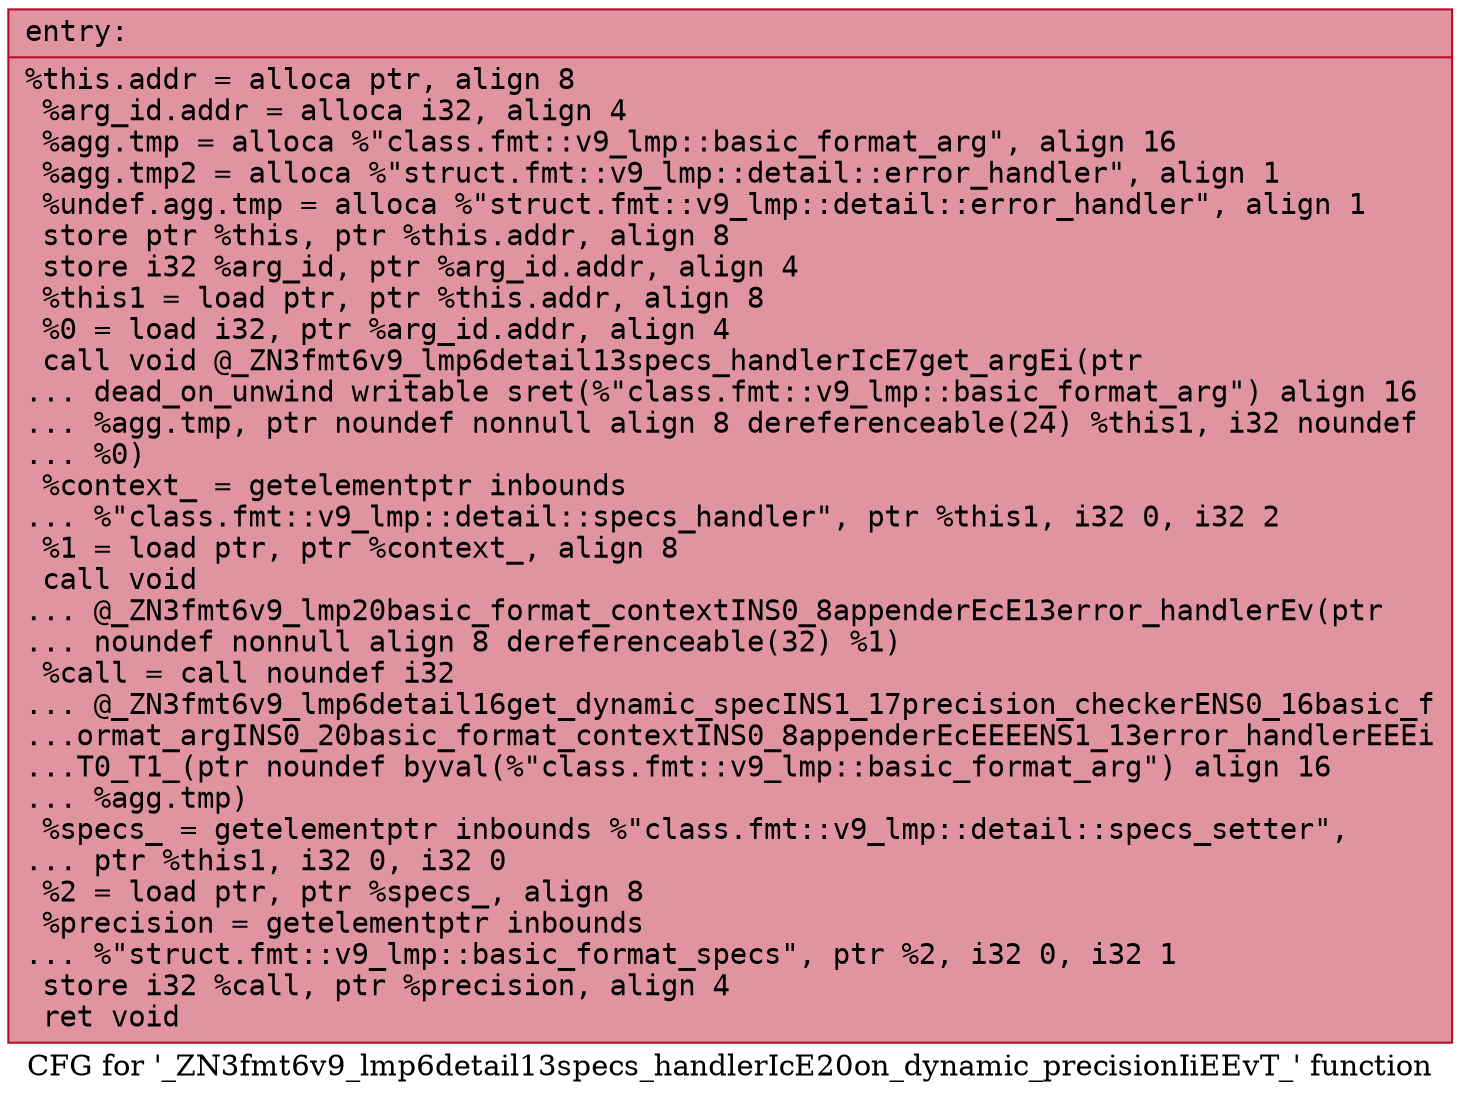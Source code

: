 digraph "CFG for '_ZN3fmt6v9_lmp6detail13specs_handlerIcE20on_dynamic_precisionIiEEvT_' function" {
	label="CFG for '_ZN3fmt6v9_lmp6detail13specs_handlerIcE20on_dynamic_precisionIiEEvT_' function";

	Node0x55fec3529460 [shape=record,color="#b70d28ff", style=filled, fillcolor="#b70d2870" fontname="Courier",label="{entry:\l|  %this.addr = alloca ptr, align 8\l  %arg_id.addr = alloca i32, align 4\l  %agg.tmp = alloca %\"class.fmt::v9_lmp::basic_format_arg\", align 16\l  %agg.tmp2 = alloca %\"struct.fmt::v9_lmp::detail::error_handler\", align 1\l  %undef.agg.tmp = alloca %\"struct.fmt::v9_lmp::detail::error_handler\", align 1\l  store ptr %this, ptr %this.addr, align 8\l  store i32 %arg_id, ptr %arg_id.addr, align 4\l  %this1 = load ptr, ptr %this.addr, align 8\l  %0 = load i32, ptr %arg_id.addr, align 4\l  call void @_ZN3fmt6v9_lmp6detail13specs_handlerIcE7get_argEi(ptr\l... dead_on_unwind writable sret(%\"class.fmt::v9_lmp::basic_format_arg\") align 16\l... %agg.tmp, ptr noundef nonnull align 8 dereferenceable(24) %this1, i32 noundef\l... %0)\l  %context_ = getelementptr inbounds\l... %\"class.fmt::v9_lmp::detail::specs_handler\", ptr %this1, i32 0, i32 2\l  %1 = load ptr, ptr %context_, align 8\l  call void\l... @_ZN3fmt6v9_lmp20basic_format_contextINS0_8appenderEcE13error_handlerEv(ptr\l... noundef nonnull align 8 dereferenceable(32) %1)\l  %call = call noundef i32\l... @_ZN3fmt6v9_lmp6detail16get_dynamic_specINS1_17precision_checkerENS0_16basic_f\l...ormat_argINS0_20basic_format_contextINS0_8appenderEcEEEENS1_13error_handlerEEEi\l...T0_T1_(ptr noundef byval(%\"class.fmt::v9_lmp::basic_format_arg\") align 16\l... %agg.tmp)\l  %specs_ = getelementptr inbounds %\"class.fmt::v9_lmp::detail::specs_setter\",\l... ptr %this1, i32 0, i32 0\l  %2 = load ptr, ptr %specs_, align 8\l  %precision = getelementptr inbounds\l... %\"struct.fmt::v9_lmp::basic_format_specs\", ptr %2, i32 0, i32 1\l  store i32 %call, ptr %precision, align 4\l  ret void\l}"];
}
